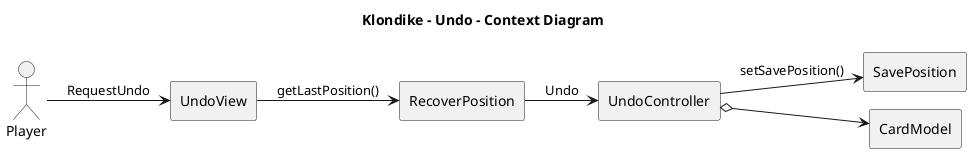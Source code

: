@startuml ContextDiagramUndo
title Klondike - Undo - Context Diagram
!pragma layout smetana
left to right direction

actor Player
rectangle UndoView

rectangle UndoController
rectangle SavePosition
rectangle RecoverPosition
rectangle CardModel


Player --> UndoView : RequestUndo
UndoView --> RecoverPosition: getLastPosition()
RecoverPosition --> UndoController: Undo
UndoController O--> CardModel
UndoController --> SavePosition: setSavePosition()
@enduml
